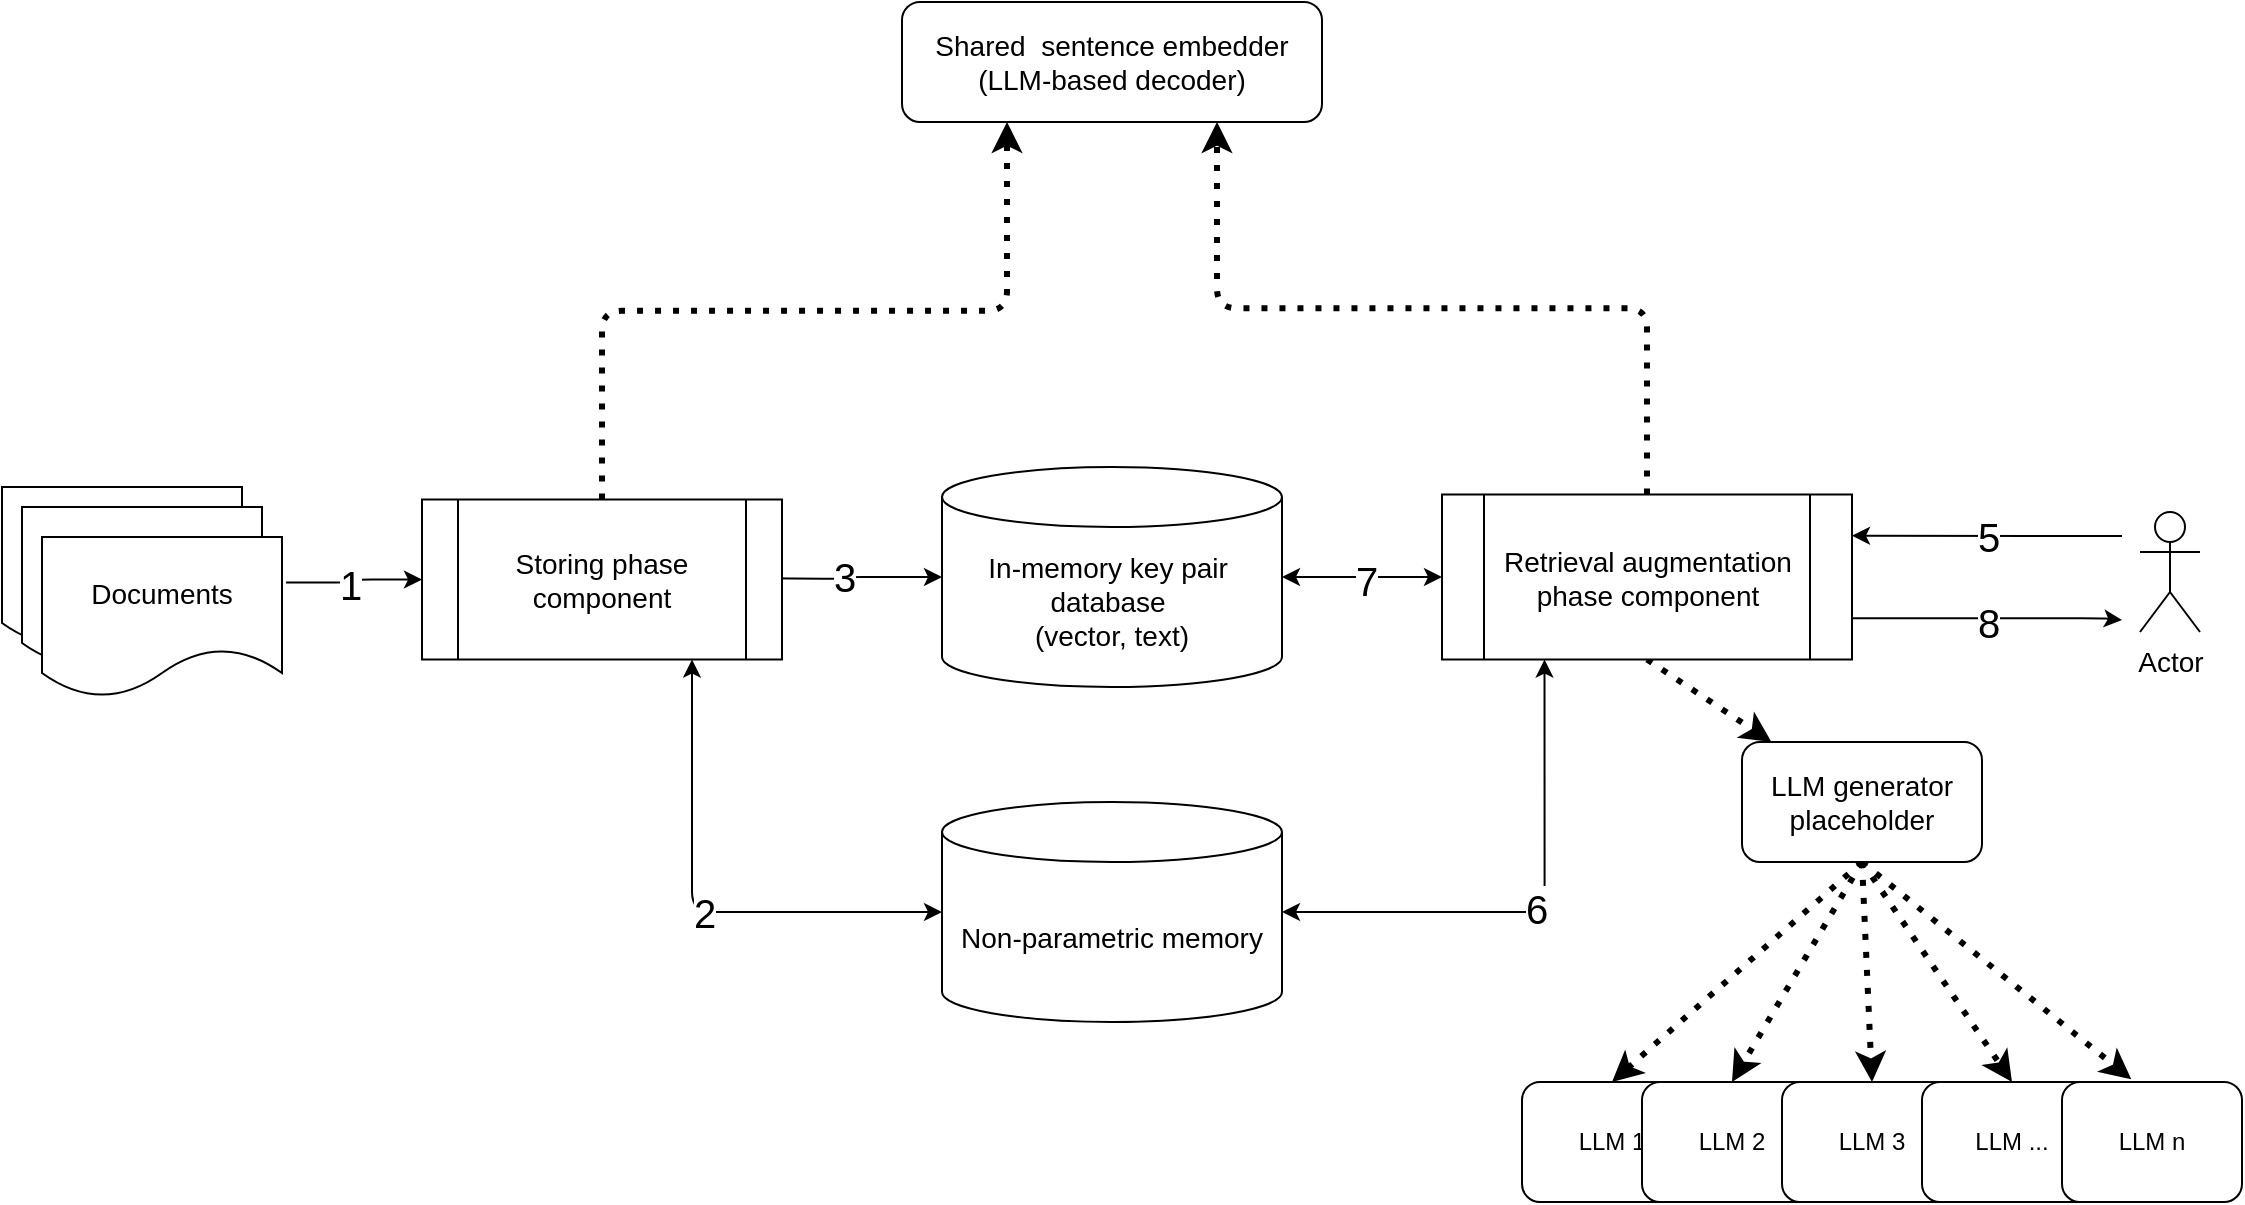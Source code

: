 <mxfile>
    <diagram id="7eEy5dQS4NeKhGTMsACy" name="Page-1">
        <mxGraphModel dx="978" dy="1849" grid="1" gridSize="10" guides="1" tooltips="1" connect="1" arrows="1" fold="1" page="1" pageScale="1" pageWidth="850" pageHeight="1100" math="0" shadow="0">
            <root>
                <mxCell id="0"/>
                <mxCell id="1" parent="0"/>
                <mxCell id="79" style="edgeStyle=orthogonalEdgeStyle;html=1;exitX=1;exitY=0.5;exitDx=0;exitDy=0;exitPerimeter=0;entryX=0.25;entryY=1;entryDx=0;entryDy=0;startArrow=classic;startFill=1;" edge="1" parent="1" source="2" target="16">
                    <mxGeometry relative="1" as="geometry"/>
                </mxCell>
                <mxCell id="80" value="6" style="edgeLabel;html=1;align=center;verticalAlign=middle;resizable=0;points=[];fontSize=20;" vertex="1" connectable="0" parent="79">
                    <mxGeometry x="-0.001" y="2" relative="1" as="geometry">
                        <mxPoint x="-2" as="offset"/>
                    </mxGeometry>
                </mxCell>
                <mxCell id="2" value="&lt;font style=&quot;font-size: 14px;&quot;&gt;Non-parametric memory&lt;/font&gt;" style="shape=cylinder3;whiteSpace=wrap;html=1;boundedLbl=1;backgroundOutline=1;size=15;" parent="1" vertex="1">
                    <mxGeometry x="500" y="230" width="170" height="110" as="geometry"/>
                </mxCell>
                <mxCell id="3" value="&lt;font style=&quot;font-size: 14px;&quot;&gt;&lt;font style=&quot;font-size: 14px;&quot;&gt;In-memory key pair&amp;nbsp;&lt;br&gt;database&amp;nbsp;&lt;br&gt;(vector, t&lt;/font&gt;ext)&lt;/font&gt;" style="shape=cylinder3;whiteSpace=wrap;html=1;boundedLbl=1;backgroundOutline=1;size=15;" parent="1" vertex="1">
                    <mxGeometry x="500" y="62.5" width="170" height="110" as="geometry"/>
                </mxCell>
                <mxCell id="4" value="" style="shape=document;whiteSpace=wrap;html=1;boundedLbl=1;" parent="1" vertex="1">
                    <mxGeometry x="30" y="72.5" width="120" height="80" as="geometry"/>
                </mxCell>
                <mxCell id="5" value="" style="shape=document;whiteSpace=wrap;html=1;boundedLbl=1;" parent="1" vertex="1">
                    <mxGeometry x="40" y="82.5" width="120" height="80" as="geometry"/>
                </mxCell>
                <mxCell id="53" style="edgeStyle=orthogonalEdgeStyle;rounded=1;jumpSize=6;html=1;exitX=1.017;exitY=0.285;exitDx=0;exitDy=0;entryX=0;entryY=0.5;entryDx=0;entryDy=0;strokeWidth=1;exitPerimeter=0;" parent="1" source="6" target="7" edge="1">
                    <mxGeometry relative="1" as="geometry"/>
                </mxCell>
                <mxCell id="55" value="1" style="edgeLabel;html=1;align=center;verticalAlign=middle;resizable=0;points=[];fontSize=20;" parent="53" vertex="1" connectable="0">
                    <mxGeometry x="0.08" y="-4" relative="1" as="geometry">
                        <mxPoint x="-4" y="-2" as="offset"/>
                    </mxGeometry>
                </mxCell>
                <mxCell id="6" value="&lt;font style=&quot;font-size: 14px;&quot;&gt;Documents&lt;/font&gt;" style="shape=document;whiteSpace=wrap;html=1;boundedLbl=1;" parent="1" vertex="1">
                    <mxGeometry x="50" y="97.5" width="120" height="80" as="geometry"/>
                </mxCell>
                <mxCell id="12" style="edgeStyle=orthogonalEdgeStyle;html=1;exitX=0.75;exitY=1;exitDx=0;exitDy=0;startArrow=classic;startFill=1;entryX=0;entryY=0.5;entryDx=0;entryDy=0;entryPerimeter=0;" parent="1" source="7" target="2" edge="1">
                    <mxGeometry relative="1" as="geometry">
                        <mxPoint x="450" y="230" as="targetPoint"/>
                        <Array as="points">
                            <mxPoint x="375" y="285"/>
                        </Array>
                    </mxGeometry>
                </mxCell>
                <mxCell id="57" value="2" style="edgeLabel;html=1;align=center;verticalAlign=middle;resizable=0;points=[];fontSize=20;" parent="12" vertex="1" connectable="0">
                    <mxGeometry x="0.317" y="-4" relative="1" as="geometry">
                        <mxPoint x="-34" y="-4" as="offset"/>
                    </mxGeometry>
                </mxCell>
                <mxCell id="29" style="edgeStyle=orthogonalEdgeStyle;html=1;exitX=0.5;exitY=0;exitDx=0;exitDy=0;entryX=0.25;entryY=1;entryDx=0;entryDy=0;strokeWidth=3;dashed=1;dashPattern=1 2;" parent="1" source="7" target="27" edge="1">
                    <mxGeometry relative="1" as="geometry"/>
                </mxCell>
                <mxCell id="59" style="edgeStyle=orthogonalEdgeStyle;rounded=1;jumpSize=6;html=1;entryX=0;entryY=0.5;entryDx=0;entryDy=0;entryPerimeter=0;strokeWidth=1;" parent="1" target="3" edge="1">
                    <mxGeometry relative="1" as="geometry">
                        <mxPoint x="400" y="118" as="sourcePoint"/>
                    </mxGeometry>
                </mxCell>
                <mxCell id="61" value="3" style="edgeLabel;html=1;align=center;verticalAlign=middle;resizable=0;points=[];fontSize=20;" parent="59" vertex="1" connectable="0">
                    <mxGeometry x="0.018" y="2" relative="1" as="geometry">
                        <mxPoint y="1" as="offset"/>
                    </mxGeometry>
                </mxCell>
                <mxCell id="7" value="&lt;font style=&quot;font-size: 14px;&quot;&gt;Storing phase component&lt;/font&gt;" style="shape=process;whiteSpace=wrap;html=1;backgroundOutline=1;" parent="1" vertex="1">
                    <mxGeometry x="240" y="78.75" width="180" height="80" as="geometry"/>
                </mxCell>
                <mxCell id="24" style="edgeStyle=elbowEdgeStyle;html=1;exitX=1;exitY=0.75;exitDx=0;exitDy=0;" parent="1" source="16" edge="1">
                    <mxGeometry relative="1" as="geometry">
                        <mxPoint x="1090" y="139" as="targetPoint"/>
                        <Array as="points">
                            <mxPoint x="1080" y="70"/>
                        </Array>
                    </mxGeometry>
                </mxCell>
                <mxCell id="78" value="&lt;font style=&quot;font-size: 20px;&quot;&gt;8&lt;/font&gt;" style="edgeLabel;html=1;align=center;verticalAlign=middle;resizable=0;points=[];" parent="24" vertex="1" connectable="0">
                    <mxGeometry x="-0.0" y="-2" relative="1" as="geometry">
                        <mxPoint as="offset"/>
                    </mxGeometry>
                </mxCell>
                <mxCell id="34" style="edgeStyle=none;jumpSize=6;html=1;exitX=0.5;exitY=1;exitDx=0;exitDy=0;dashed=1;dashPattern=1 2;strokeWidth=3;" parent="1" source="16" target="32" edge="1">
                    <mxGeometry relative="1" as="geometry"/>
                </mxCell>
                <mxCell id="76" style="edgeStyle=orthogonalEdgeStyle;rounded=1;jumpSize=6;html=1;exitX=0.5;exitY=0;exitDx=0;exitDy=0;entryX=0.75;entryY=1;entryDx=0;entryDy=0;strokeWidth=3;dashed=1;dashPattern=1 2;" parent="1" source="16" target="27" edge="1">
                    <mxGeometry relative="1" as="geometry"/>
                </mxCell>
                <mxCell id="81" style="edgeStyle=orthogonalEdgeStyle;html=1;exitX=0;exitY=0.5;exitDx=0;exitDy=0;entryX=1;entryY=0.5;entryDx=0;entryDy=0;entryPerimeter=0;fontSize=20;startArrow=classic;startFill=1;" edge="1" parent="1" source="16" target="3">
                    <mxGeometry relative="1" as="geometry"/>
                </mxCell>
                <mxCell id="82" value="7" style="edgeLabel;html=1;align=center;verticalAlign=middle;resizable=0;points=[];fontSize=20;" vertex="1" connectable="0" parent="81">
                    <mxGeometry x="-0.05" y="1" relative="1" as="geometry">
                        <mxPoint as="offset"/>
                    </mxGeometry>
                </mxCell>
                <mxCell id="16" value="&lt;font style=&quot;font-size: 14px;&quot;&gt;Retrieval augmentation phase component&lt;br&gt;&lt;/font&gt;" style="shape=process;whiteSpace=wrap;html=1;backgroundOutline=1;" parent="1" vertex="1">
                    <mxGeometry x="750" y="76.25" width="205" height="82.5" as="geometry"/>
                </mxCell>
                <mxCell id="18" value="&lt;font style=&quot;font-size: 20px;&quot;&gt;5&lt;/font&gt;" style="edgeStyle=elbowEdgeStyle;html=1;entryX=1;entryY=0.25;entryDx=0;entryDy=0;" parent="1" target="16" edge="1">
                    <mxGeometry relative="1" as="geometry">
                        <mxPoint x="1090" y="97" as="sourcePoint"/>
                        <Array as="points">
                            <mxPoint x="1090" y="98"/>
                        </Array>
                    </mxGeometry>
                </mxCell>
                <mxCell id="26" value="&lt;font style=&quot;font-size: 14px;&quot;&gt;Actor&lt;/font&gt;" style="shape=umlActor;verticalLabelPosition=bottom;verticalAlign=top;html=1;outlineConnect=0;" parent="1" vertex="1">
                    <mxGeometry x="1099" y="85" width="30" height="60" as="geometry"/>
                </mxCell>
                <mxCell id="27" value="&lt;font style=&quot;font-size: 14px;&quot;&gt;Shared&amp;nbsp; sentence embedder&lt;br&gt;(LLM-based decoder)&lt;br&gt;&lt;/font&gt;" style="rounded=1;whiteSpace=wrap;html=1;" parent="1" vertex="1">
                    <mxGeometry x="480" y="-170" width="210" height="60" as="geometry"/>
                </mxCell>
                <mxCell id="35" style="edgeStyle=none;jumpSize=6;html=1;exitX=0.5;exitY=1;exitDx=0;exitDy=0;dashed=1;dashPattern=1 2;strokeWidth=3;entryX=0.5;entryY=0;entryDx=0;entryDy=0;" parent="1" source="32" target="36" edge="1">
                    <mxGeometry relative="1" as="geometry">
                        <mxPoint x="670" y="470" as="targetPoint"/>
                    </mxGeometry>
                </mxCell>
                <mxCell id="42" style="edgeStyle=none;jumpSize=6;html=1;exitX=0.5;exitY=1;exitDx=0;exitDy=0;entryX=0.5;entryY=0;entryDx=0;entryDy=0;dashed=1;dashPattern=1 2;strokeWidth=3;" parent="1" source="32" target="37" edge="1">
                    <mxGeometry relative="1" as="geometry"/>
                </mxCell>
                <mxCell id="43" style="edgeStyle=none;jumpSize=6;html=1;exitX=0.5;exitY=1;exitDx=0;exitDy=0;entryX=0.5;entryY=0;entryDx=0;entryDy=0;dashed=1;dashPattern=1 2;strokeWidth=3;" parent="1" source="32" target="38" edge="1">
                    <mxGeometry relative="1" as="geometry"/>
                </mxCell>
                <mxCell id="44" style="edgeStyle=none;jumpSize=6;html=1;exitX=0.5;exitY=1;exitDx=0;exitDy=0;entryX=0.5;entryY=0;entryDx=0;entryDy=0;dashed=1;dashPattern=1 2;strokeWidth=3;" parent="1" source="32" target="39" edge="1">
                    <mxGeometry relative="1" as="geometry"/>
                </mxCell>
                <mxCell id="45" style="edgeStyle=none;jumpSize=6;html=1;exitX=0.5;exitY=1;exitDx=0;exitDy=0;entryX=0.385;entryY=-0.022;entryDx=0;entryDy=0;entryPerimeter=0;dashed=1;dashPattern=1 2;strokeWidth=3;" parent="1" source="32" target="40" edge="1">
                    <mxGeometry relative="1" as="geometry"/>
                </mxCell>
                <mxCell id="32" value="&lt;font style=&quot;font-size: 14px;&quot;&gt;LLM generator&lt;br&gt;placeholder&lt;/font&gt;" style="rounded=1;whiteSpace=wrap;html=1;" parent="1" vertex="1">
                    <mxGeometry x="900" y="200" width="120" height="60" as="geometry"/>
                </mxCell>
                <mxCell id="36" value="LLM 1" style="rounded=1;whiteSpace=wrap;html=1;" parent="1" vertex="1">
                    <mxGeometry x="790" y="370" width="90" height="60" as="geometry"/>
                </mxCell>
                <mxCell id="37" value="LLM 2" style="rounded=1;whiteSpace=wrap;html=1;" parent="1" vertex="1">
                    <mxGeometry x="850" y="370" width="90" height="60" as="geometry"/>
                </mxCell>
                <mxCell id="38" value="LLM 3" style="rounded=1;whiteSpace=wrap;html=1;" parent="1" vertex="1">
                    <mxGeometry x="920" y="370" width="90" height="60" as="geometry"/>
                </mxCell>
                <mxCell id="39" value="LLM ..." style="rounded=1;whiteSpace=wrap;html=1;" parent="1" vertex="1">
                    <mxGeometry x="990" y="370" width="90" height="60" as="geometry"/>
                </mxCell>
                <mxCell id="40" value="LLM n" style="rounded=1;whiteSpace=wrap;html=1;" parent="1" vertex="1">
                    <mxGeometry x="1060" y="370" width="90" height="60" as="geometry"/>
                </mxCell>
            </root>
        </mxGraphModel>
    </diagram>
</mxfile>